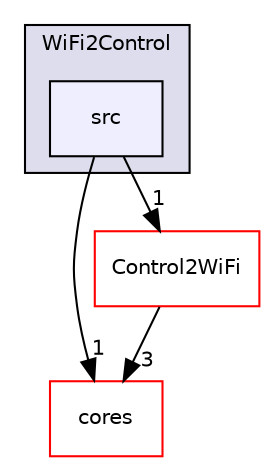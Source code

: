 digraph "src" {
  compound=true
  node [ fontsize="10", fontname="Helvetica"];
  edge [ labelfontsize="10", labelfontname="Helvetica"];
  subgraph clusterdir_7faea6a4e129f28792585560ccfba1d4 {
    graph [ bgcolor="#ddddee", pencolor="black", label="WiFi2Control" fontname="Helvetica", fontsize="10", URL="dir_7faea6a4e129f28792585560ccfba1d4.html"]
  dir_0bcfb2d6c9cdcf7a7d7e0ad8d2f2d2d6 [shape=box, label="src", style="filled", fillcolor="#eeeeff", pencolor="black", URL="dir_0bcfb2d6c9cdcf7a7d7e0ad8d2f2d2d6.html"];
  }
  dir_3ed91808d3d3e04a83d382eaf6658e79 [shape=box label="cores" fillcolor="white" style="filled" color="red" URL="dir_3ed91808d3d3e04a83d382eaf6658e79.html"];
  dir_94dbaaa01efad51604e74eb5a1b42ff6 [shape=box label="Control2WiFi" fillcolor="white" style="filled" color="red" URL="dir_94dbaaa01efad51604e74eb5a1b42ff6.html"];
  dir_0bcfb2d6c9cdcf7a7d7e0ad8d2f2d2d6->dir_3ed91808d3d3e04a83d382eaf6658e79 [headlabel="1", labeldistance=1.5 headhref="dir_000012_000009.html"];
  dir_0bcfb2d6c9cdcf7a7d7e0ad8d2f2d2d6->dir_94dbaaa01efad51604e74eb5a1b42ff6 [headlabel="1", labeldistance=1.5 headhref="dir_000012_000006.html"];
  dir_94dbaaa01efad51604e74eb5a1b42ff6->dir_3ed91808d3d3e04a83d382eaf6658e79 [headlabel="3", labeldistance=1.5 headhref="dir_000006_000009.html"];
}
